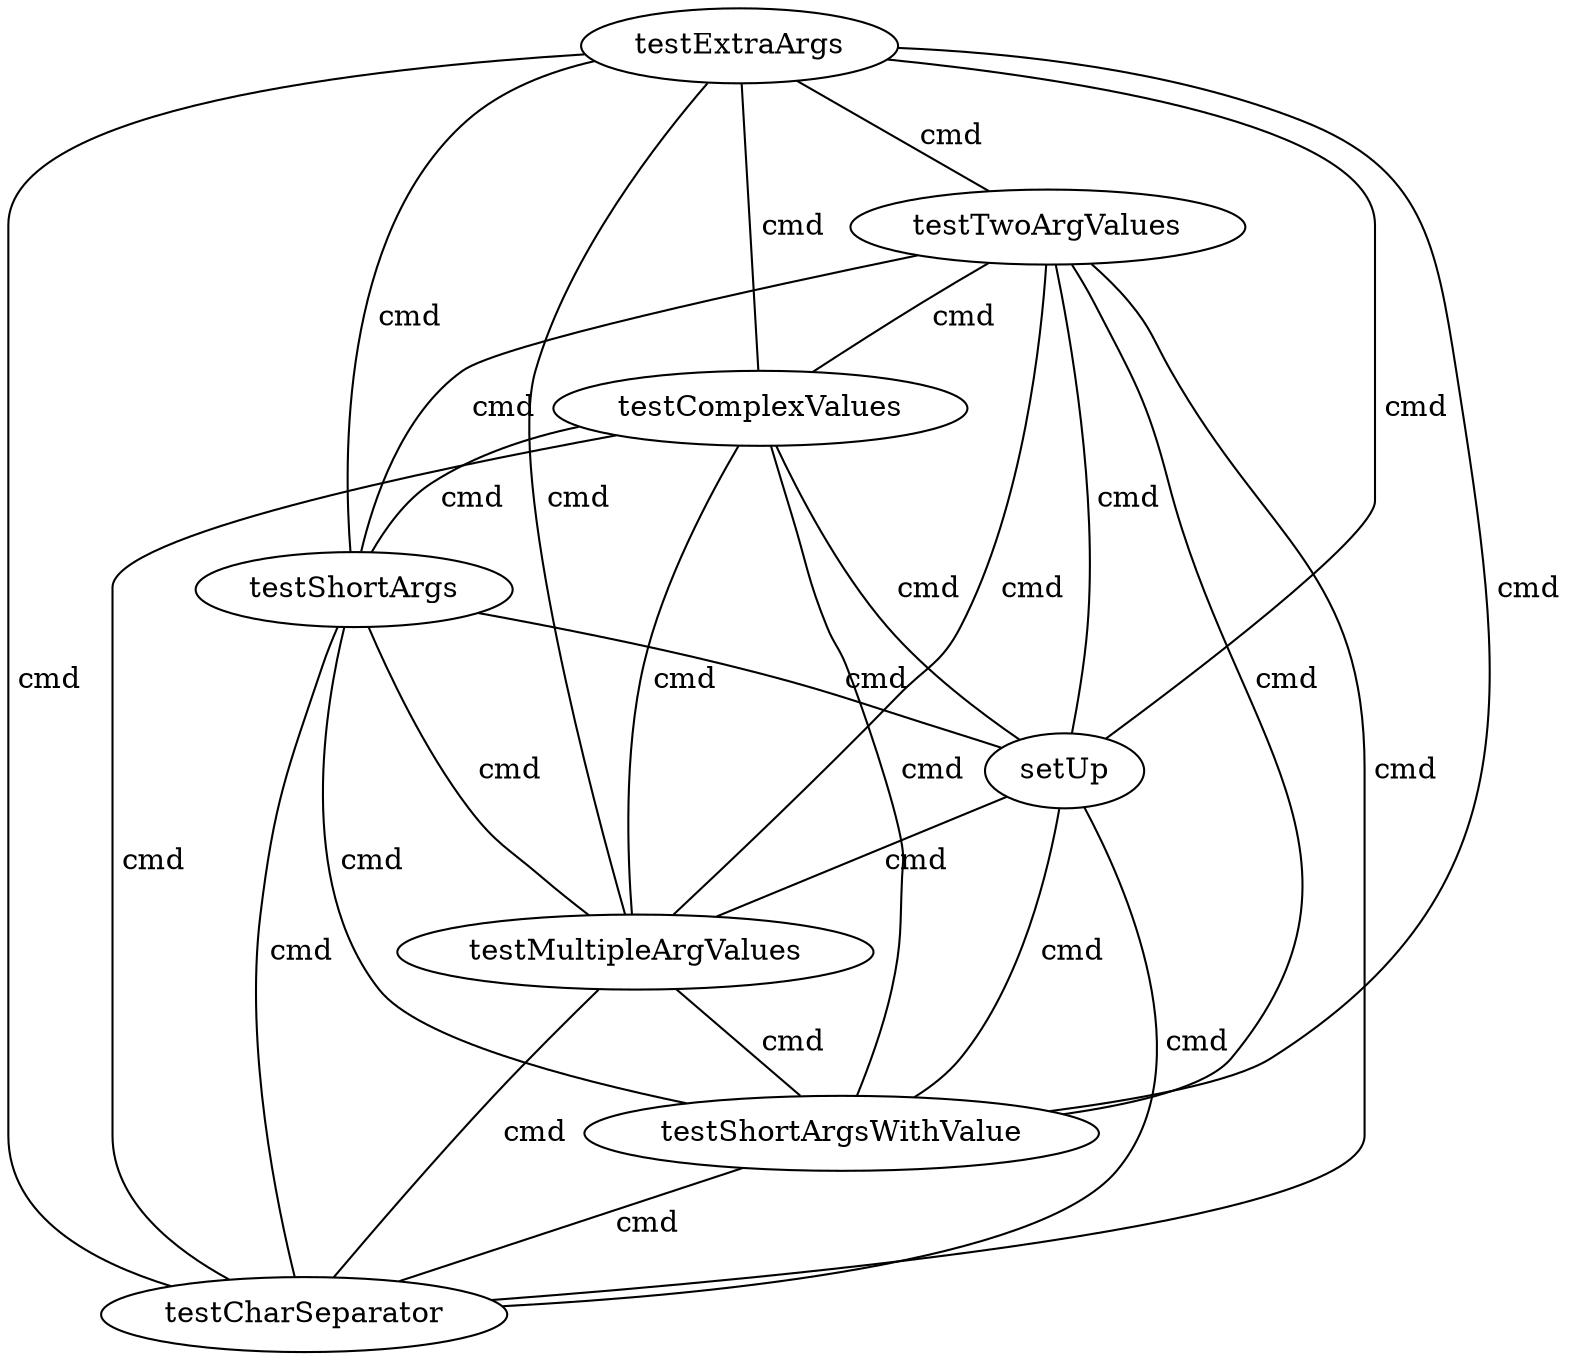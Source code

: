 digraph G {
testExtraArgs;
testTwoArgValues;
testComplexValues;
testShortArgs;
setUp;
testMultipleArgValues;
testShortArgsWithValue;
testCharSeparator;
testExtraArgs -> testTwoArgValues [label=" cmd", dir=none];
testExtraArgs -> testComplexValues [label=" cmd", dir=none];
testExtraArgs -> testShortArgs [label=" cmd", dir=none];
testExtraArgs -> setUp [label=" cmd", dir=none];
testExtraArgs -> testMultipleArgValues [label=" cmd", dir=none];
testExtraArgs -> testShortArgsWithValue [label=" cmd", dir=none];
testExtraArgs -> testCharSeparator [label=" cmd", dir=none];
testTwoArgValues -> testComplexValues [label=" cmd", dir=none];
testTwoArgValues -> testShortArgs [label=" cmd", dir=none];
testTwoArgValues -> setUp [label=" cmd", dir=none];
testTwoArgValues -> testMultipleArgValues [label=" cmd", dir=none];
testTwoArgValues -> testShortArgsWithValue [label=" cmd", dir=none];
testTwoArgValues -> testCharSeparator [label=" cmd", dir=none];
testComplexValues -> testShortArgs [label=" cmd", dir=none];
testComplexValues -> setUp [label=" cmd", dir=none];
testComplexValues -> testMultipleArgValues [label=" cmd", dir=none];
testComplexValues -> testShortArgsWithValue [label=" cmd", dir=none];
testComplexValues -> testCharSeparator [label=" cmd", dir=none];
testShortArgs -> setUp [label=" cmd", dir=none];
testShortArgs -> testMultipleArgValues [label=" cmd", dir=none];
testShortArgs -> testShortArgsWithValue [label=" cmd", dir=none];
testShortArgs -> testCharSeparator [label=" cmd", dir=none];
setUp -> testMultipleArgValues [label=" cmd", dir=none];
setUp -> testShortArgsWithValue [label=" cmd", dir=none];
setUp -> testCharSeparator [label=" cmd", dir=none];
testMultipleArgValues -> testShortArgsWithValue [label=" cmd", dir=none];
testMultipleArgValues -> testCharSeparator [label=" cmd", dir=none];
testShortArgsWithValue -> testCharSeparator [label=" cmd", dir=none];
}